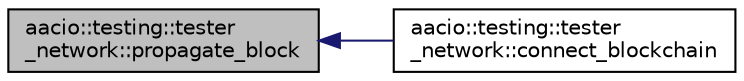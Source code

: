 digraph "aacio::testing::tester_network::propagate_block"
{
  edge [fontname="Helvetica",fontsize="10",labelfontname="Helvetica",labelfontsize="10"];
  node [fontname="Helvetica",fontsize="10",shape=record];
  rankdir="LR";
  Node6 [label="aacio::testing::tester\l_network::propagate_block",height=0.2,width=0.4,color="black", fillcolor="grey75", style="filled", fontcolor="black"];
  Node6 -> Node7 [dir="back",color="midnightblue",fontsize="10",style="solid",fontname="Helvetica"];
  Node7 [label="aacio::testing::tester\l_network::connect_blockchain",height=0.2,width=0.4,color="black", fillcolor="white", style="filled",URL="$classaacio_1_1testing_1_1tester__network.html#ad830c579e32ccfd215de62ff4f45c6e5",tooltip="Add a new blockchain to the network. "];
}
